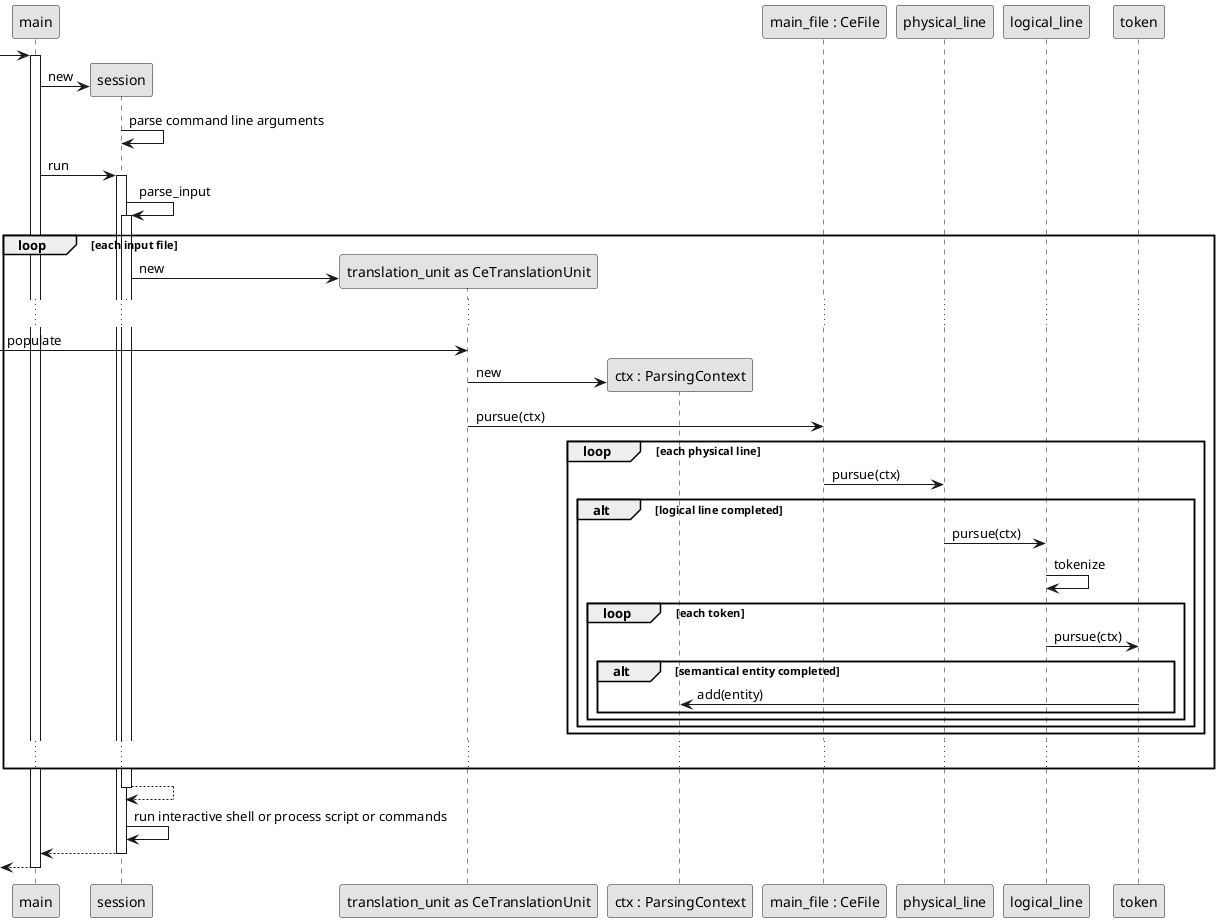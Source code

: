 @startuml

skinparam monochrome true

[-> main
activate main

create session
main -> session: new
session -> session: parse command line arguments
main -> session: run
activate session
session -> session: parse_input
activate session

loop each input file

participant "translation_unit as CeTranslationUnit" as translation_unit
create translation_unit
session -> translation_unit: new

...

[-> translation_unit: populate

participant "ctx : ParsingContext" as ParsingContext

create ParsingContext
translation_unit -> ParsingContext : new

participant "main_file : CeFile" as main_file
translation_unit -> main_file : pursue(ctx)

loop each physical line

main_file -> physical_line : pursue(ctx)

alt logical line completed

physical_line -> logical_line : pursue(ctx)

logical_line -> logical_line : tokenize

loop each token

logical_line -> token : pursue(ctx)

alt semantical entity completed

token -> ParsingContext : add(entity)

end 'alt semantical entity completed

end 'loop each token

end 'alt logical line completed

end 'loop each physical line

...

end 'loop each input file

session --> session
deactivate session

session -> session: run interactive shell or process script or commands

session --> main
deactivate session

[<-- main 
deactivate main

@enduml

